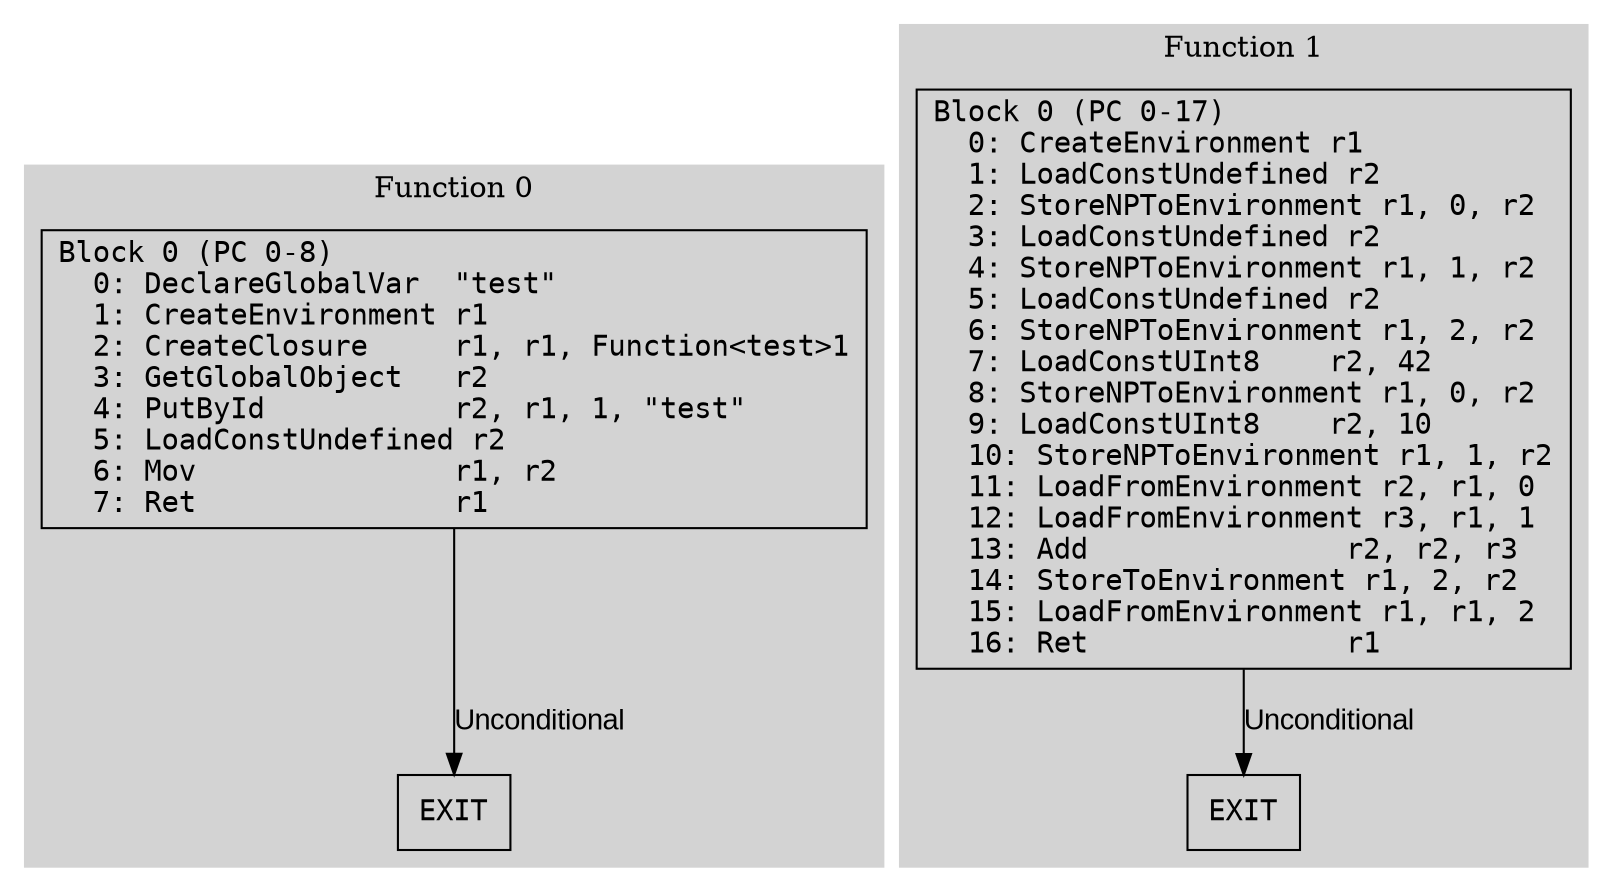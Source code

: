 digraph {
  rankdir=TB;
  node [shape=box, fontname="monospace"];
  edge [fontname="Arial"];

  subgraph cluster_function_0 {
    label = "Function 0";
    style = filled;
    color = lightgrey;

    edge [fontname="Arial"];

    f0_n0 [label="Block 0 (PC 0-8)\l  0: DeclareGlobalVar  \"test\"\l  1: CreateEnvironment r1\l  2: CreateClosure     r1, r1, Function<test>1\l  3: GetGlobalObject   r2\l  4: PutById           r2, r1, 1, \"test\"\l  5: LoadConstUndefined r2\l  6: Mov               r1, r2\l  7: Ret               r1\l"]
    f0_n1 [style=filled, fillcolor=lightgray, label="EXIT"]

    f0_n0 -> f0_n1 [label="Unconditional", color=black]
  }

  subgraph cluster_function_1 {
    label = "Function 1";
    style = filled;
    color = lightgrey;

    edge [fontname="Arial"];

    f1_n0 [label="Block 0 (PC 0-17)\l  0: CreateEnvironment r1\l  1: LoadConstUndefined r2\l  2: StoreNPToEnvironment r1, 0, r2\l  3: LoadConstUndefined r2\l  4: StoreNPToEnvironment r1, 1, r2\l  5: LoadConstUndefined r2\l  6: StoreNPToEnvironment r1, 2, r2\l  7: LoadConstUInt8    r2, 42\l  8: StoreNPToEnvironment r1, 0, r2\l  9: LoadConstUInt8    r2, 10\l  10: StoreNPToEnvironment r1, 1, r2\l  11: LoadFromEnvironment r2, r1, 0\l  12: LoadFromEnvironment r3, r1, 1\l  13: Add               r2, r2, r3\l  14: StoreToEnvironment r1, 2, r2\l  15: LoadFromEnvironment r1, r1, 2\l  16: Ret               r1\l"]
    f1_n1 [style=filled, fillcolor=lightgray, label="EXIT"]

    f1_n0 -> f1_n1 [label="Unconditional", color=black]
  }

}
